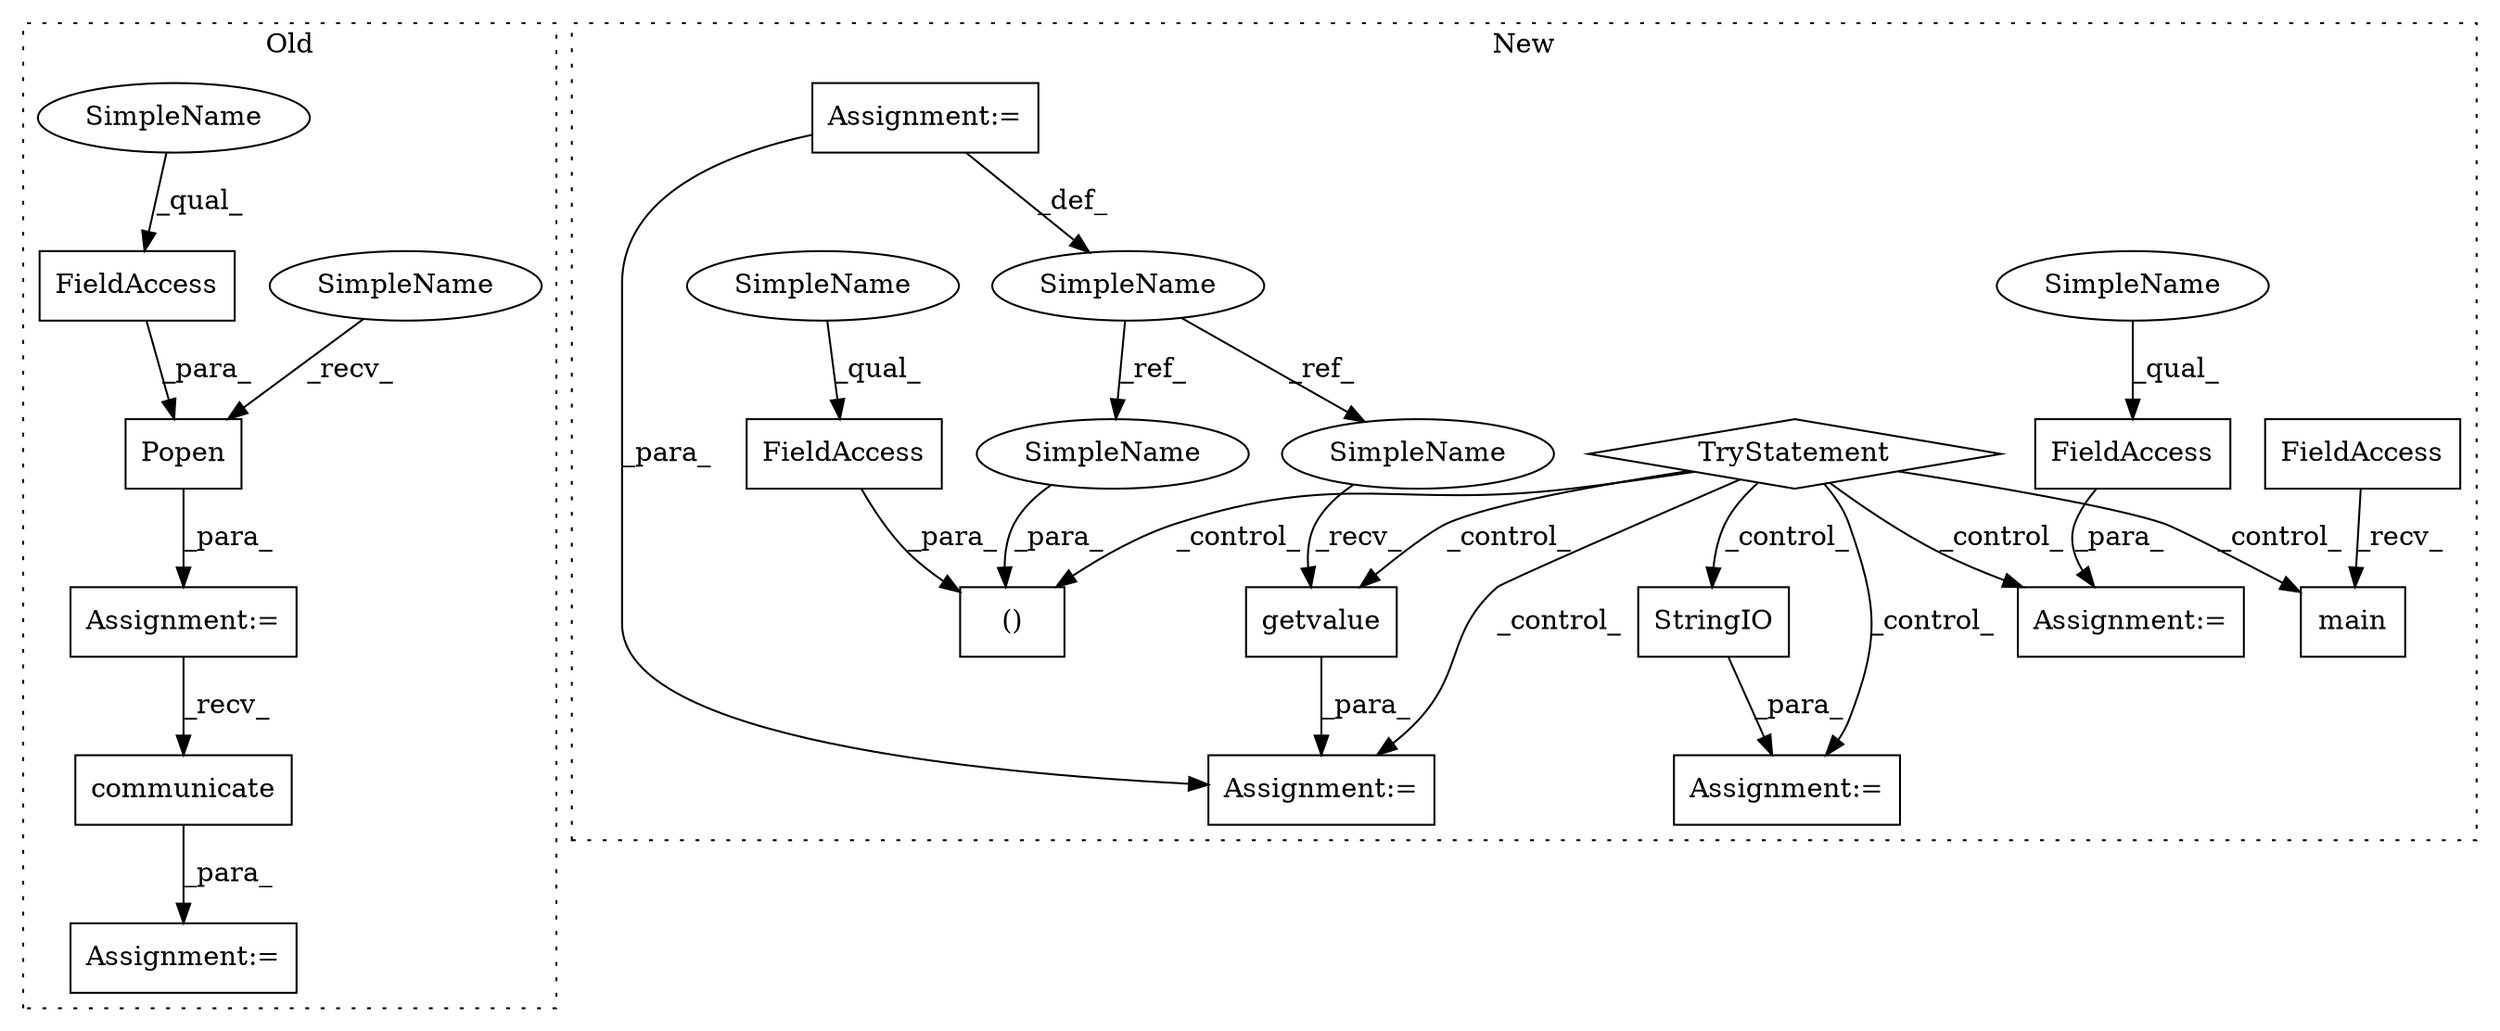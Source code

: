 digraph G {
subgraph cluster0 {
1 [label="Popen" a="32" s="11488,11549" l="6,1" shape="box"];
3 [label="Assignment:=" a="7" s="11580" l="2" shape="box"];
4 [label="FieldAccess" a="22" s="11534" l="15" shape="box"];
5 [label="communicate" a="32" s="11584" l="13" shape="box"];
7 [label="Assignment:=" a="7" s="11476" l="1" shape="box"];
19 [label="SimpleName" a="42" s="11477" l="10" shape="ellipse"];
20 [label="SimpleName" a="42" s="11534" l="10" shape="ellipse"];
label = "Old";
style="dotted";
}
subgraph cluster1 {
2 [label="TryStatement" a="54" s="12161" l="4" shape="diamond"];
6 [label="Assignment:=" a="7" s="12327" l="2" shape="box"];
8 [label="Assignment:=" a="7" s="12212" l="1" shape="box"];
9 [label="()" a="106" s="12238" l="31" shape="box"];
10 [label="FieldAccess" a="22" s="12213" l="10" shape="box"];
11 [label="FieldAccess" a="22" s="12259" l="10" shape="box"];
12 [label="getvalue" a="32" s="12463" l="10" shape="box"];
13 [label="main" a="32" s="12382,12410" l="5,1" shape="box"];
14 [label="FieldAccess" a="22" s="12347" l="4" shape="box"];
15 [label="SimpleName" a="42" s="11352" l="8" shape="ellipse"];
16 [label="Assignment:=" a="7" s="11352" l="8" shape="box"];
17 [label="Assignment:=" a="7" s="12453" l="1" shape="box"];
18 [label="StringIO" a="32" s="12329" l="10" shape="box"];
21 [label="SimpleName" a="42" s="12238" l="8" shape="ellipse"];
22 [label="SimpleName" a="42" s="12454" l="8" shape="ellipse"];
23 [label="SimpleName" a="42" s="12259" l="3" shape="ellipse"];
24 [label="SimpleName" a="42" s="12213" l="3" shape="ellipse"];
label = "New";
style="dotted";
}
1 -> 7 [label="_para_"];
2 -> 6 [label="_control_"];
2 -> 17 [label="_control_"];
2 -> 18 [label="_control_"];
2 -> 8 [label="_control_"];
2 -> 9 [label="_control_"];
2 -> 12 [label="_control_"];
2 -> 13 [label="_control_"];
4 -> 1 [label="_para_"];
5 -> 3 [label="_para_"];
7 -> 5 [label="_recv_"];
10 -> 8 [label="_para_"];
11 -> 9 [label="_para_"];
12 -> 17 [label="_para_"];
14 -> 13 [label="_recv_"];
15 -> 22 [label="_ref_"];
15 -> 21 [label="_ref_"];
16 -> 15 [label="_def_"];
16 -> 17 [label="_para_"];
18 -> 6 [label="_para_"];
19 -> 1 [label="_recv_"];
20 -> 4 [label="_qual_"];
21 -> 9 [label="_para_"];
22 -> 12 [label="_recv_"];
23 -> 11 [label="_qual_"];
24 -> 10 [label="_qual_"];
}